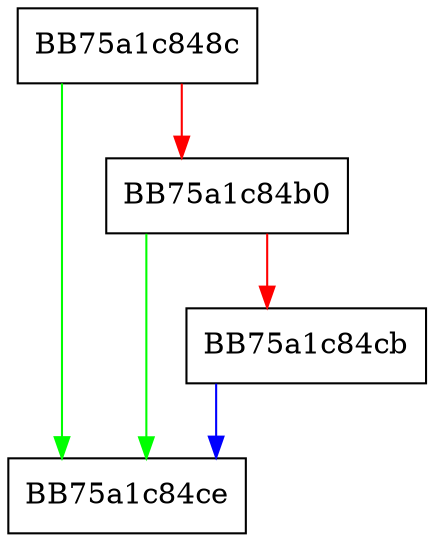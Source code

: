 digraph leafExists {
  node [shape="box"];
  graph [splines=ortho];
  BB75a1c848c -> BB75a1c84ce [color="green"];
  BB75a1c848c -> BB75a1c84b0 [color="red"];
  BB75a1c84b0 -> BB75a1c84ce [color="green"];
  BB75a1c84b0 -> BB75a1c84cb [color="red"];
  BB75a1c84cb -> BB75a1c84ce [color="blue"];
}